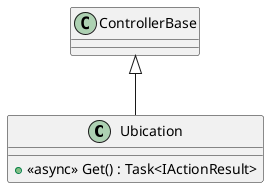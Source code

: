 @startuml
class Ubication {
    + <<async>> Get() : Task<IActionResult>
}
ControllerBase <|-- Ubication
@enduml
